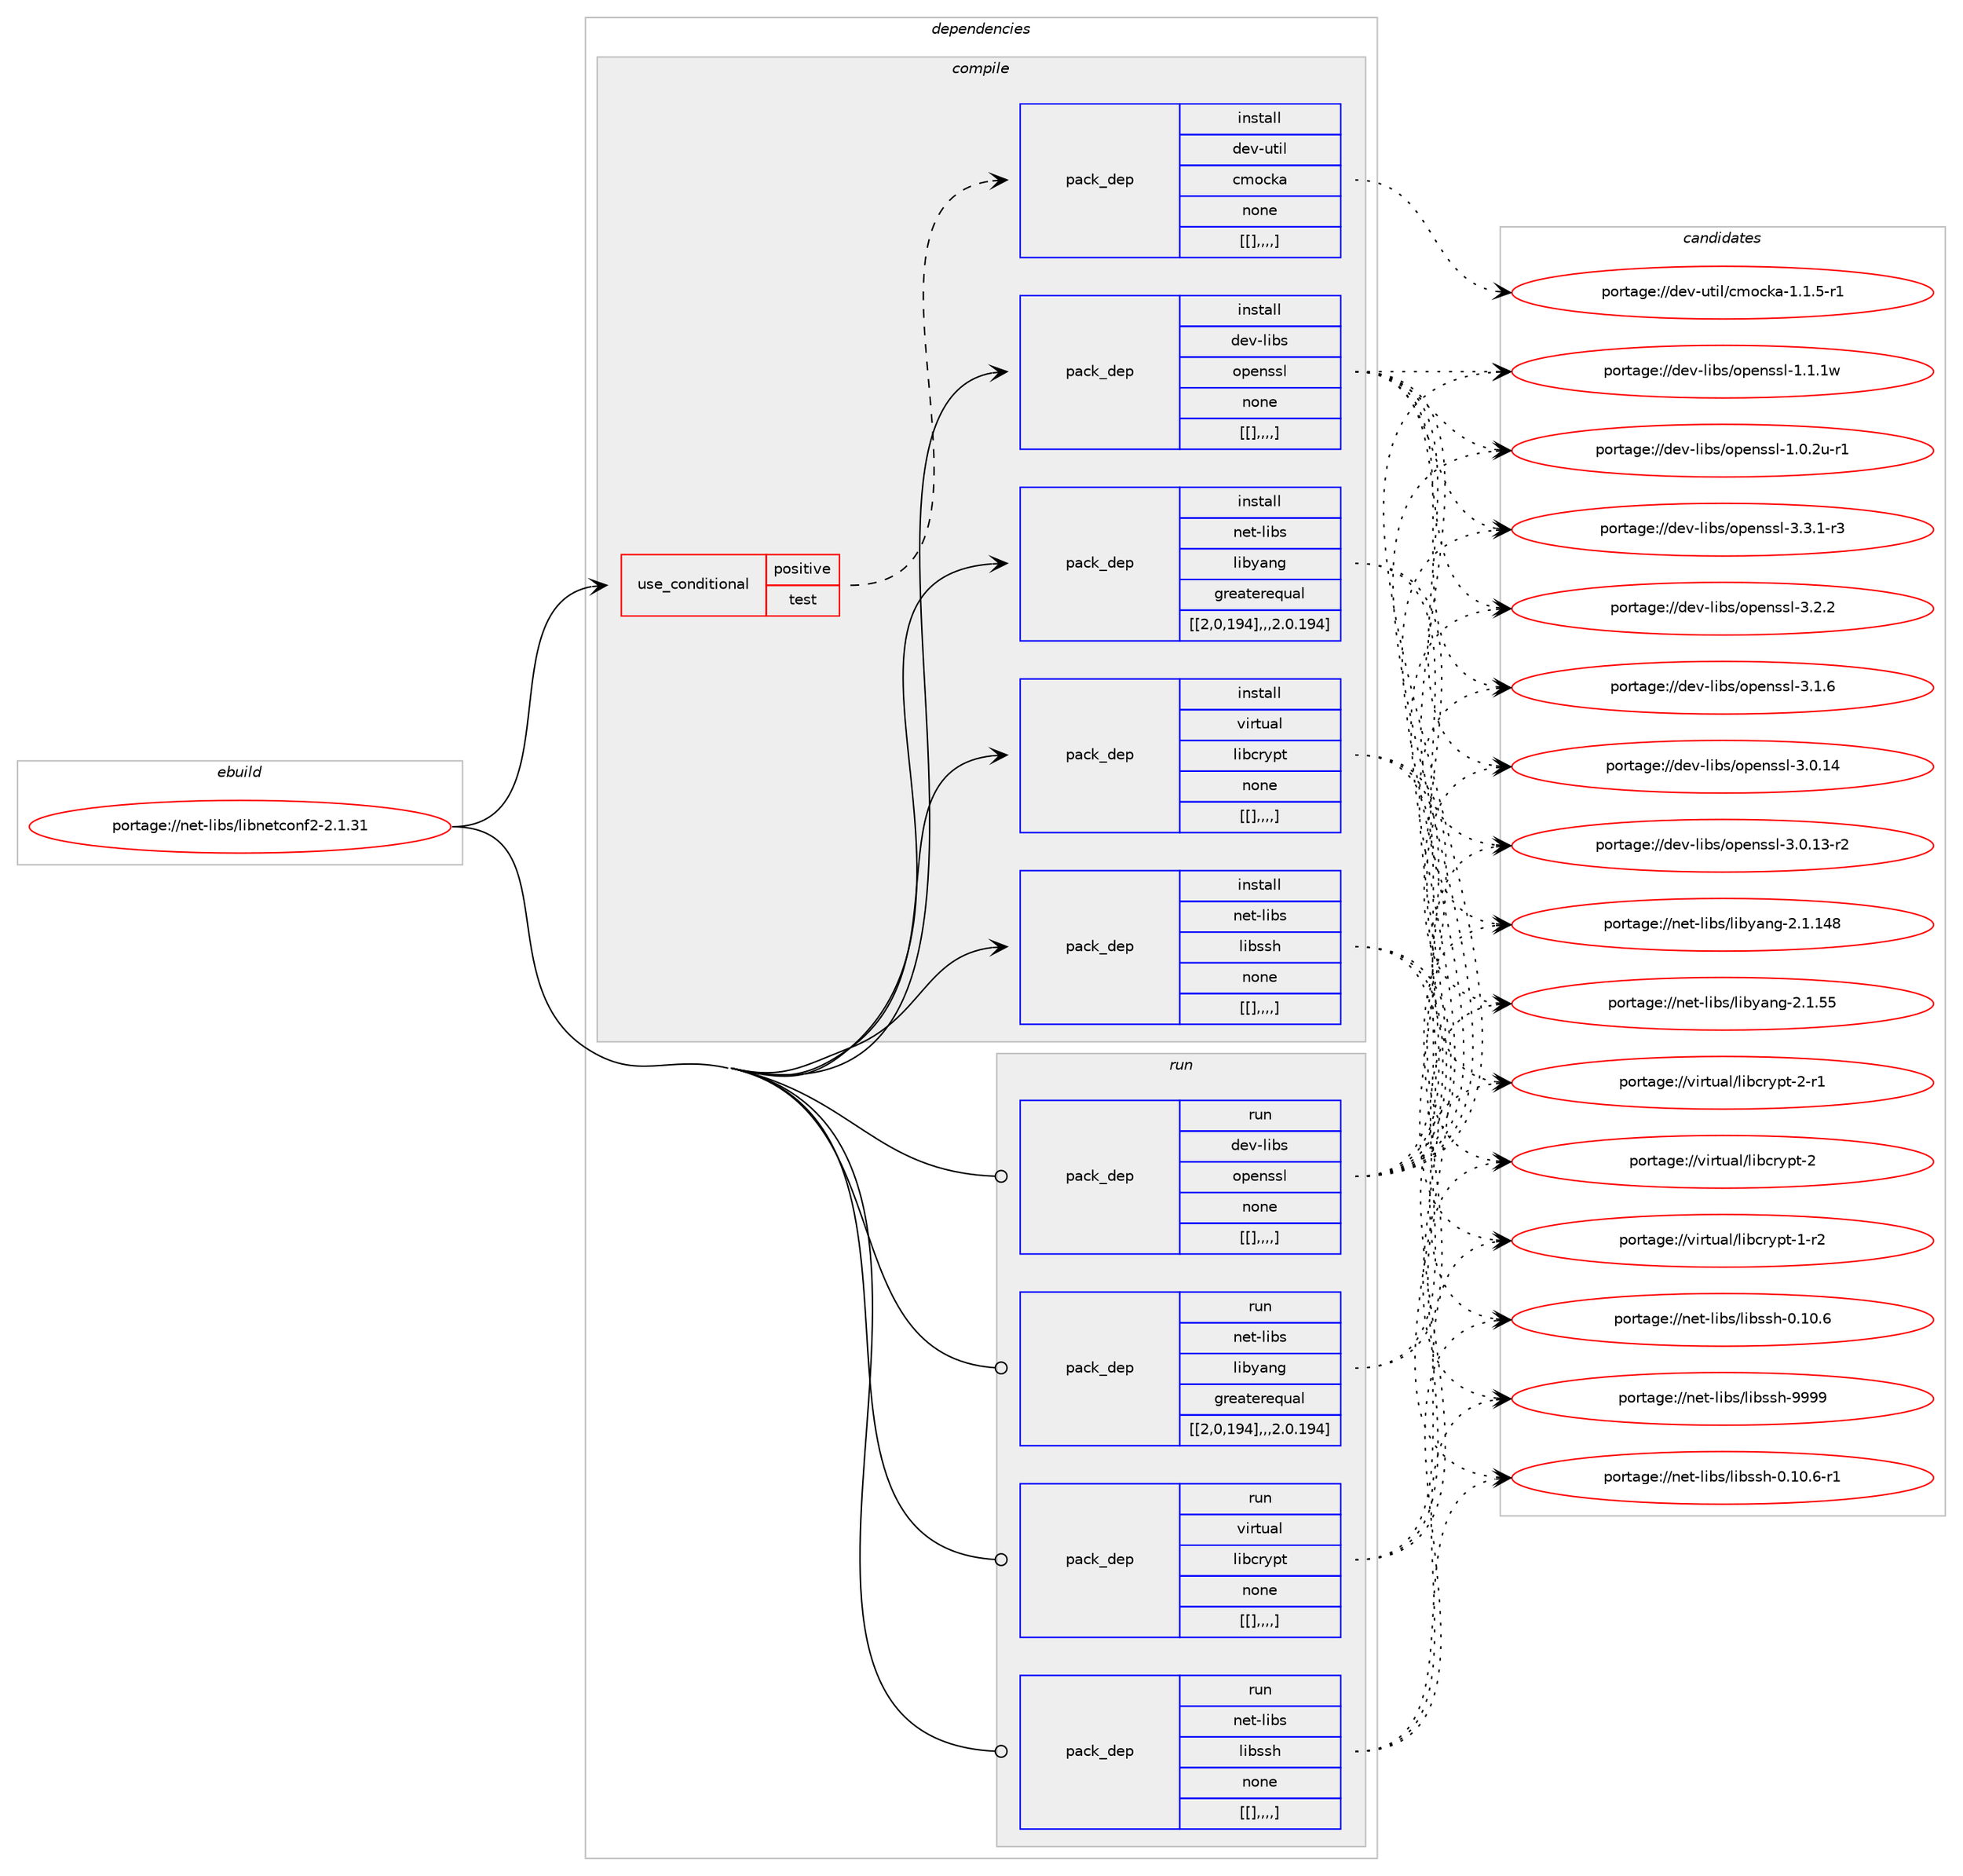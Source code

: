 digraph prolog {

# *************
# Graph options
# *************

newrank=true;
concentrate=true;
compound=true;
graph [rankdir=LR,fontname=Helvetica,fontsize=10,ranksep=1.5];#, ranksep=2.5, nodesep=0.2];
edge  [arrowhead=vee];
node  [fontname=Helvetica,fontsize=10];

# **********
# The ebuild
# **********

subgraph cluster_leftcol {
color=gray;
label=<<i>ebuild</i>>;
id [label="portage://net-libs/libnetconf2-2.1.31", color=red, width=4, href="../net-libs/libnetconf2-2.1.31.svg"];
}

# ****************
# The dependencies
# ****************

subgraph cluster_midcol {
color=gray;
label=<<i>dependencies</i>>;
subgraph cluster_compile {
fillcolor="#eeeeee";
style=filled;
label=<<i>compile</i>>;
subgraph cond98614 {
dependency378733 [label=<<TABLE BORDER="0" CELLBORDER="1" CELLSPACING="0" CELLPADDING="4"><TR><TD ROWSPAN="3" CELLPADDING="10">use_conditional</TD></TR><TR><TD>positive</TD></TR><TR><TD>test</TD></TR></TABLE>>, shape=none, color=red];
subgraph pack277302 {
dependency378734 [label=<<TABLE BORDER="0" CELLBORDER="1" CELLSPACING="0" CELLPADDING="4" WIDTH="220"><TR><TD ROWSPAN="6" CELLPADDING="30">pack_dep</TD></TR><TR><TD WIDTH="110">install</TD></TR><TR><TD>dev-util</TD></TR><TR><TD>cmocka</TD></TR><TR><TD>none</TD></TR><TR><TD>[[],,,,]</TD></TR></TABLE>>, shape=none, color=blue];
}
dependency378733:e -> dependency378734:w [weight=20,style="dashed",arrowhead="vee"];
}
id:e -> dependency378733:w [weight=20,style="solid",arrowhead="vee"];
subgraph pack277303 {
dependency378735 [label=<<TABLE BORDER="0" CELLBORDER="1" CELLSPACING="0" CELLPADDING="4" WIDTH="220"><TR><TD ROWSPAN="6" CELLPADDING="30">pack_dep</TD></TR><TR><TD WIDTH="110">install</TD></TR><TR><TD>dev-libs</TD></TR><TR><TD>openssl</TD></TR><TR><TD>none</TD></TR><TR><TD>[[],,,,]</TD></TR></TABLE>>, shape=none, color=blue];
}
id:e -> dependency378735:w [weight=20,style="solid",arrowhead="vee"];
subgraph pack277304 {
dependency378736 [label=<<TABLE BORDER="0" CELLBORDER="1" CELLSPACING="0" CELLPADDING="4" WIDTH="220"><TR><TD ROWSPAN="6" CELLPADDING="30">pack_dep</TD></TR><TR><TD WIDTH="110">install</TD></TR><TR><TD>net-libs</TD></TR><TR><TD>libssh</TD></TR><TR><TD>none</TD></TR><TR><TD>[[],,,,]</TD></TR></TABLE>>, shape=none, color=blue];
}
id:e -> dependency378736:w [weight=20,style="solid",arrowhead="vee"];
subgraph pack277305 {
dependency378737 [label=<<TABLE BORDER="0" CELLBORDER="1" CELLSPACING="0" CELLPADDING="4" WIDTH="220"><TR><TD ROWSPAN="6" CELLPADDING="30">pack_dep</TD></TR><TR><TD WIDTH="110">install</TD></TR><TR><TD>net-libs</TD></TR><TR><TD>libyang</TD></TR><TR><TD>greaterequal</TD></TR><TR><TD>[[2,0,194],,,2.0.194]</TD></TR></TABLE>>, shape=none, color=blue];
}
id:e -> dependency378737:w [weight=20,style="solid",arrowhead="vee"];
subgraph pack277306 {
dependency378738 [label=<<TABLE BORDER="0" CELLBORDER="1" CELLSPACING="0" CELLPADDING="4" WIDTH="220"><TR><TD ROWSPAN="6" CELLPADDING="30">pack_dep</TD></TR><TR><TD WIDTH="110">install</TD></TR><TR><TD>virtual</TD></TR><TR><TD>libcrypt</TD></TR><TR><TD>none</TD></TR><TR><TD>[[],,,,]</TD></TR></TABLE>>, shape=none, color=blue];
}
id:e -> dependency378738:w [weight=20,style="solid",arrowhead="vee"];
}
subgraph cluster_compileandrun {
fillcolor="#eeeeee";
style=filled;
label=<<i>compile and run</i>>;
}
subgraph cluster_run {
fillcolor="#eeeeee";
style=filled;
label=<<i>run</i>>;
subgraph pack277307 {
dependency378739 [label=<<TABLE BORDER="0" CELLBORDER="1" CELLSPACING="0" CELLPADDING="4" WIDTH="220"><TR><TD ROWSPAN="6" CELLPADDING="30">pack_dep</TD></TR><TR><TD WIDTH="110">run</TD></TR><TR><TD>dev-libs</TD></TR><TR><TD>openssl</TD></TR><TR><TD>none</TD></TR><TR><TD>[[],,,,]</TD></TR></TABLE>>, shape=none, color=blue];
}
id:e -> dependency378739:w [weight=20,style="solid",arrowhead="odot"];
subgraph pack277308 {
dependency378740 [label=<<TABLE BORDER="0" CELLBORDER="1" CELLSPACING="0" CELLPADDING="4" WIDTH="220"><TR><TD ROWSPAN="6" CELLPADDING="30">pack_dep</TD></TR><TR><TD WIDTH="110">run</TD></TR><TR><TD>net-libs</TD></TR><TR><TD>libssh</TD></TR><TR><TD>none</TD></TR><TR><TD>[[],,,,]</TD></TR></TABLE>>, shape=none, color=blue];
}
id:e -> dependency378740:w [weight=20,style="solid",arrowhead="odot"];
subgraph pack277309 {
dependency378741 [label=<<TABLE BORDER="0" CELLBORDER="1" CELLSPACING="0" CELLPADDING="4" WIDTH="220"><TR><TD ROWSPAN="6" CELLPADDING="30">pack_dep</TD></TR><TR><TD WIDTH="110">run</TD></TR><TR><TD>net-libs</TD></TR><TR><TD>libyang</TD></TR><TR><TD>greaterequal</TD></TR><TR><TD>[[2,0,194],,,2.0.194]</TD></TR></TABLE>>, shape=none, color=blue];
}
id:e -> dependency378741:w [weight=20,style="solid",arrowhead="odot"];
subgraph pack277310 {
dependency378742 [label=<<TABLE BORDER="0" CELLBORDER="1" CELLSPACING="0" CELLPADDING="4" WIDTH="220"><TR><TD ROWSPAN="6" CELLPADDING="30">pack_dep</TD></TR><TR><TD WIDTH="110">run</TD></TR><TR><TD>virtual</TD></TR><TR><TD>libcrypt</TD></TR><TR><TD>none</TD></TR><TR><TD>[[],,,,]</TD></TR></TABLE>>, shape=none, color=blue];
}
id:e -> dependency378742:w [weight=20,style="solid",arrowhead="odot"];
}
}

# **************
# The candidates
# **************

subgraph cluster_choices {
rank=same;
color=gray;
label=<<i>candidates</i>>;

subgraph choice277302 {
color=black;
nodesep=1;
choice10010111845117116105108479910911199107974549464946534511449 [label="portage://dev-util/cmocka-1.1.5-r1", color=red, width=4,href="../dev-util/cmocka-1.1.5-r1.svg"];
dependency378734:e -> choice10010111845117116105108479910911199107974549464946534511449:w [style=dotted,weight="100"];
}
subgraph choice277303 {
color=black;
nodesep=1;
choice1001011184510810598115471111121011101151151084551465146494511451 [label="portage://dev-libs/openssl-3.3.1-r3", color=red, width=4,href="../dev-libs/openssl-3.3.1-r3.svg"];
choice100101118451081059811547111112101110115115108455146504650 [label="portage://dev-libs/openssl-3.2.2", color=red, width=4,href="../dev-libs/openssl-3.2.2.svg"];
choice100101118451081059811547111112101110115115108455146494654 [label="portage://dev-libs/openssl-3.1.6", color=red, width=4,href="../dev-libs/openssl-3.1.6.svg"];
choice10010111845108105981154711111210111011511510845514648464952 [label="portage://dev-libs/openssl-3.0.14", color=red, width=4,href="../dev-libs/openssl-3.0.14.svg"];
choice100101118451081059811547111112101110115115108455146484649514511450 [label="portage://dev-libs/openssl-3.0.13-r2", color=red, width=4,href="../dev-libs/openssl-3.0.13-r2.svg"];
choice100101118451081059811547111112101110115115108454946494649119 [label="portage://dev-libs/openssl-1.1.1w", color=red, width=4,href="../dev-libs/openssl-1.1.1w.svg"];
choice1001011184510810598115471111121011101151151084549464846501174511449 [label="portage://dev-libs/openssl-1.0.2u-r1", color=red, width=4,href="../dev-libs/openssl-1.0.2u-r1.svg"];
dependency378735:e -> choice1001011184510810598115471111121011101151151084551465146494511451:w [style=dotted,weight="100"];
dependency378735:e -> choice100101118451081059811547111112101110115115108455146504650:w [style=dotted,weight="100"];
dependency378735:e -> choice100101118451081059811547111112101110115115108455146494654:w [style=dotted,weight="100"];
dependency378735:e -> choice10010111845108105981154711111210111011511510845514648464952:w [style=dotted,weight="100"];
dependency378735:e -> choice100101118451081059811547111112101110115115108455146484649514511450:w [style=dotted,weight="100"];
dependency378735:e -> choice100101118451081059811547111112101110115115108454946494649119:w [style=dotted,weight="100"];
dependency378735:e -> choice1001011184510810598115471111121011101151151084549464846501174511449:w [style=dotted,weight="100"];
}
subgraph choice277304 {
color=black;
nodesep=1;
choice110101116451081059811547108105981151151044557575757 [label="portage://net-libs/libssh-9999", color=red, width=4,href="../net-libs/libssh-9999.svg"];
choice11010111645108105981154710810598115115104454846494846544511449 [label="portage://net-libs/libssh-0.10.6-r1", color=red, width=4,href="../net-libs/libssh-0.10.6-r1.svg"];
choice1101011164510810598115471081059811511510445484649484654 [label="portage://net-libs/libssh-0.10.6", color=red, width=4,href="../net-libs/libssh-0.10.6.svg"];
dependency378736:e -> choice110101116451081059811547108105981151151044557575757:w [style=dotted,weight="100"];
dependency378736:e -> choice11010111645108105981154710810598115115104454846494846544511449:w [style=dotted,weight="100"];
dependency378736:e -> choice1101011164510810598115471081059811511510445484649484654:w [style=dotted,weight="100"];
}
subgraph choice277305 {
color=black;
nodesep=1;
choice11010111645108105981154710810598121971101034550464946495256 [label="portage://net-libs/libyang-2.1.148", color=red, width=4,href="../net-libs/libyang-2.1.148.svg"];
choice110101116451081059811547108105981219711010345504649465353 [label="portage://net-libs/libyang-2.1.55", color=red, width=4,href="../net-libs/libyang-2.1.55.svg"];
dependency378737:e -> choice11010111645108105981154710810598121971101034550464946495256:w [style=dotted,weight="100"];
dependency378737:e -> choice110101116451081059811547108105981219711010345504649465353:w [style=dotted,weight="100"];
}
subgraph choice277306 {
color=black;
nodesep=1;
choice1181051141161179710847108105989911412111211645504511449 [label="portage://virtual/libcrypt-2-r1", color=red, width=4,href="../virtual/libcrypt-2-r1.svg"];
choice118105114116117971084710810598991141211121164550 [label="portage://virtual/libcrypt-2", color=red, width=4,href="../virtual/libcrypt-2.svg"];
choice1181051141161179710847108105989911412111211645494511450 [label="portage://virtual/libcrypt-1-r2", color=red, width=4,href="../virtual/libcrypt-1-r2.svg"];
dependency378738:e -> choice1181051141161179710847108105989911412111211645504511449:w [style=dotted,weight="100"];
dependency378738:e -> choice118105114116117971084710810598991141211121164550:w [style=dotted,weight="100"];
dependency378738:e -> choice1181051141161179710847108105989911412111211645494511450:w [style=dotted,weight="100"];
}
subgraph choice277307 {
color=black;
nodesep=1;
choice1001011184510810598115471111121011101151151084551465146494511451 [label="portage://dev-libs/openssl-3.3.1-r3", color=red, width=4,href="../dev-libs/openssl-3.3.1-r3.svg"];
choice100101118451081059811547111112101110115115108455146504650 [label="portage://dev-libs/openssl-3.2.2", color=red, width=4,href="../dev-libs/openssl-3.2.2.svg"];
choice100101118451081059811547111112101110115115108455146494654 [label="portage://dev-libs/openssl-3.1.6", color=red, width=4,href="../dev-libs/openssl-3.1.6.svg"];
choice10010111845108105981154711111210111011511510845514648464952 [label="portage://dev-libs/openssl-3.0.14", color=red, width=4,href="../dev-libs/openssl-3.0.14.svg"];
choice100101118451081059811547111112101110115115108455146484649514511450 [label="portage://dev-libs/openssl-3.0.13-r2", color=red, width=4,href="../dev-libs/openssl-3.0.13-r2.svg"];
choice100101118451081059811547111112101110115115108454946494649119 [label="portage://dev-libs/openssl-1.1.1w", color=red, width=4,href="../dev-libs/openssl-1.1.1w.svg"];
choice1001011184510810598115471111121011101151151084549464846501174511449 [label="portage://dev-libs/openssl-1.0.2u-r1", color=red, width=4,href="../dev-libs/openssl-1.0.2u-r1.svg"];
dependency378739:e -> choice1001011184510810598115471111121011101151151084551465146494511451:w [style=dotted,weight="100"];
dependency378739:e -> choice100101118451081059811547111112101110115115108455146504650:w [style=dotted,weight="100"];
dependency378739:e -> choice100101118451081059811547111112101110115115108455146494654:w [style=dotted,weight="100"];
dependency378739:e -> choice10010111845108105981154711111210111011511510845514648464952:w [style=dotted,weight="100"];
dependency378739:e -> choice100101118451081059811547111112101110115115108455146484649514511450:w [style=dotted,weight="100"];
dependency378739:e -> choice100101118451081059811547111112101110115115108454946494649119:w [style=dotted,weight="100"];
dependency378739:e -> choice1001011184510810598115471111121011101151151084549464846501174511449:w [style=dotted,weight="100"];
}
subgraph choice277308 {
color=black;
nodesep=1;
choice110101116451081059811547108105981151151044557575757 [label="portage://net-libs/libssh-9999", color=red, width=4,href="../net-libs/libssh-9999.svg"];
choice11010111645108105981154710810598115115104454846494846544511449 [label="portage://net-libs/libssh-0.10.6-r1", color=red, width=4,href="../net-libs/libssh-0.10.6-r1.svg"];
choice1101011164510810598115471081059811511510445484649484654 [label="portage://net-libs/libssh-0.10.6", color=red, width=4,href="../net-libs/libssh-0.10.6.svg"];
dependency378740:e -> choice110101116451081059811547108105981151151044557575757:w [style=dotted,weight="100"];
dependency378740:e -> choice11010111645108105981154710810598115115104454846494846544511449:w [style=dotted,weight="100"];
dependency378740:e -> choice1101011164510810598115471081059811511510445484649484654:w [style=dotted,weight="100"];
}
subgraph choice277309 {
color=black;
nodesep=1;
choice11010111645108105981154710810598121971101034550464946495256 [label="portage://net-libs/libyang-2.1.148", color=red, width=4,href="../net-libs/libyang-2.1.148.svg"];
choice110101116451081059811547108105981219711010345504649465353 [label="portage://net-libs/libyang-2.1.55", color=red, width=4,href="../net-libs/libyang-2.1.55.svg"];
dependency378741:e -> choice11010111645108105981154710810598121971101034550464946495256:w [style=dotted,weight="100"];
dependency378741:e -> choice110101116451081059811547108105981219711010345504649465353:w [style=dotted,weight="100"];
}
subgraph choice277310 {
color=black;
nodesep=1;
choice1181051141161179710847108105989911412111211645504511449 [label="portage://virtual/libcrypt-2-r1", color=red, width=4,href="../virtual/libcrypt-2-r1.svg"];
choice118105114116117971084710810598991141211121164550 [label="portage://virtual/libcrypt-2", color=red, width=4,href="../virtual/libcrypt-2.svg"];
choice1181051141161179710847108105989911412111211645494511450 [label="portage://virtual/libcrypt-1-r2", color=red, width=4,href="../virtual/libcrypt-1-r2.svg"];
dependency378742:e -> choice1181051141161179710847108105989911412111211645504511449:w [style=dotted,weight="100"];
dependency378742:e -> choice118105114116117971084710810598991141211121164550:w [style=dotted,weight="100"];
dependency378742:e -> choice1181051141161179710847108105989911412111211645494511450:w [style=dotted,weight="100"];
}
}

}
